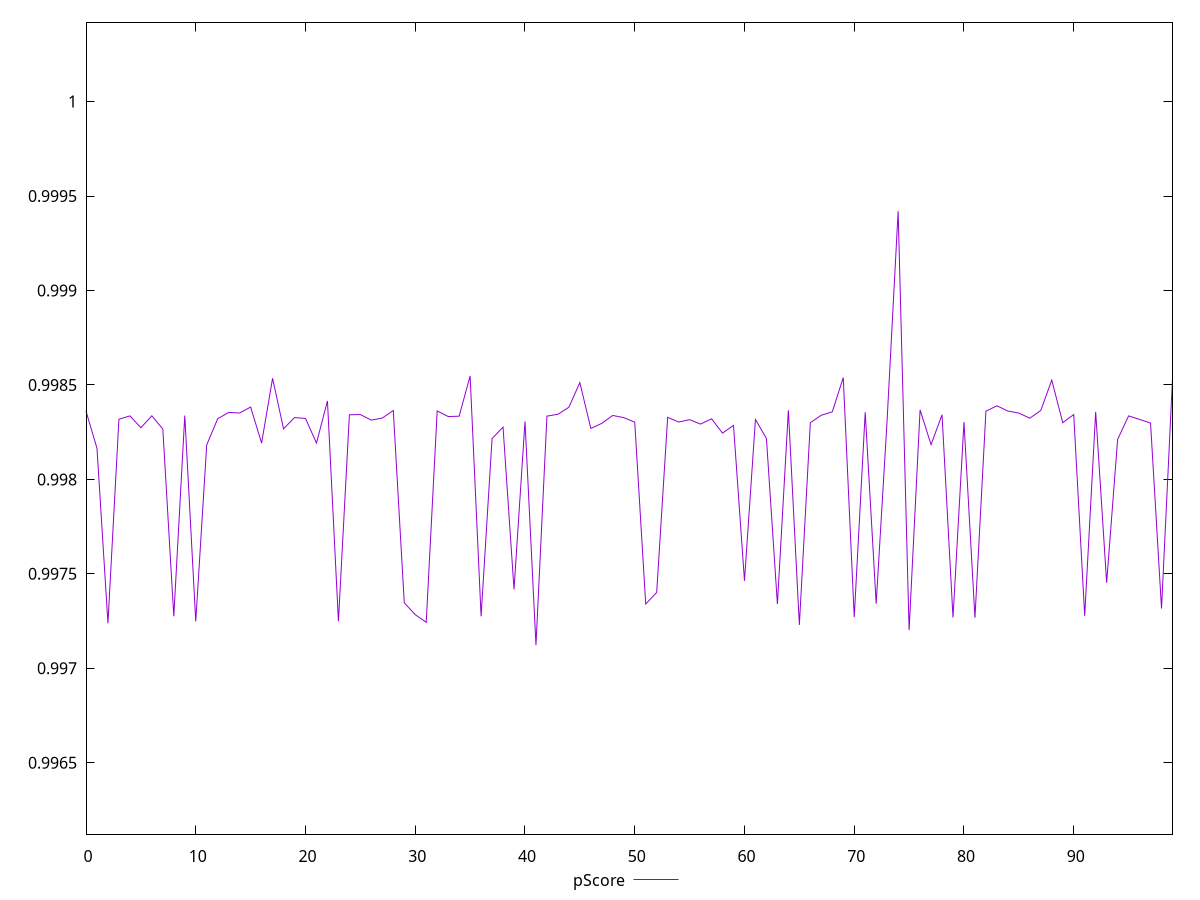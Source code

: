 reset

$pScore <<EOF
0 0.9983612767691108
1 0.9981647094424151
2 0.9972387256631894
3 0.9983184900360136
4 0.9983360963265753
5 0.998273727590569
6 0.9983366113117188
7 0.9982663468287261
8 0.9972752815121673
9 0.9983379466168876
10 0.9972486945087875
11 0.9981826972341044
12 0.9983209750425525
13 0.9983544855347812
14 0.9983514861318579
15 0.9983829830779973
16 0.9981924358674162
17 0.9985349645483912
18 0.9982676943539708
19 0.9983273523865213
20 0.9983222788579097
21 0.9981923843561697
22 0.998415315096107
23 0.9972490341654643
24 0.9983419863198131
25 0.9983431408178887
26 0.9983136682056266
27 0.9983248336077131
28 0.9983646157332038
29 0.9973470868679045
30 0.9972840489969341
31 0.9972435376986595
32 0.99836239946723
33 0.9983327673319755
34 0.9983345932790129
35 0.9985476328727142
36 0.9972754119391452
37 0.9982162064232925
38 0.9982766736785275
39 0.9974179406335133
40 0.9983066533986404
41 0.9971223892519481
42 0.9983348916453717
43 0.9983447074963798
44 0.9983820163725046
45 0.9985124444263329
46 0.9982695396856152
47 0.9982967473936541
48 0.9983384689081769
49 0.9983269460736598
50 0.9983031426981716
51 0.997340274955967
52 0.9974018037797512
53 0.9983286175077586
54 0.9983035749582776
55 0.998316119492132
56 0.9982927692757388
57 0.9983207157478917
58 0.9982450400233327
59 0.9982858873109246
60 0.9974634868518966
61 0.9983169906754952
62 0.9982167816578253
63 0.9973401010609367
64 0.9983661021761936
65 0.9972296451802316
66 0.9983001716212078
67 0.9983397296361627
68 0.9983575920446768
69 0.9985389273938221
70 0.9972705588253112
71 0.99835549529893
72 0.9973422238372974
73 0.9983177111967017
74 0.9994194256400529
75 0.9972021161158295
76 0.9983678757873347
77 0.9981840250013635
78 0.9983422122474497
79 0.9972688233623987
80 0.9983034590420945
81 0.9972674045315715
82 0.998361136391148
83 0.9983896245004562
84 0.998361674244907
85 0.9983510303859926
86 0.9983239732642344
87 0.9983650036820585
88 0.998525623881634
89 0.9983000161762142
90 0.9983431369576987
91 0.997277864972854
92 0.9983572085270391
93 0.997453096093512
94 0.9982114707598571
95 0.9983359917660846
96 0.9983175608631794
97 0.9982979215474577
98 0.9973165887409033
99 0.9985324948792096
EOF

set key outside below
set xrange [0:99]
set yrange [0.9961223892519481:1.000419425640053]
set trange [0.9961223892519481:1.000419425640053]
set terminal svg size 640, 500 enhanced background rgb 'white'
set output "reports/report_00031_2021-02-24T23-18-18.084Z/interactive/samples/card/pScore/values.svg"

plot $pScore title "pScore" with line

reset
